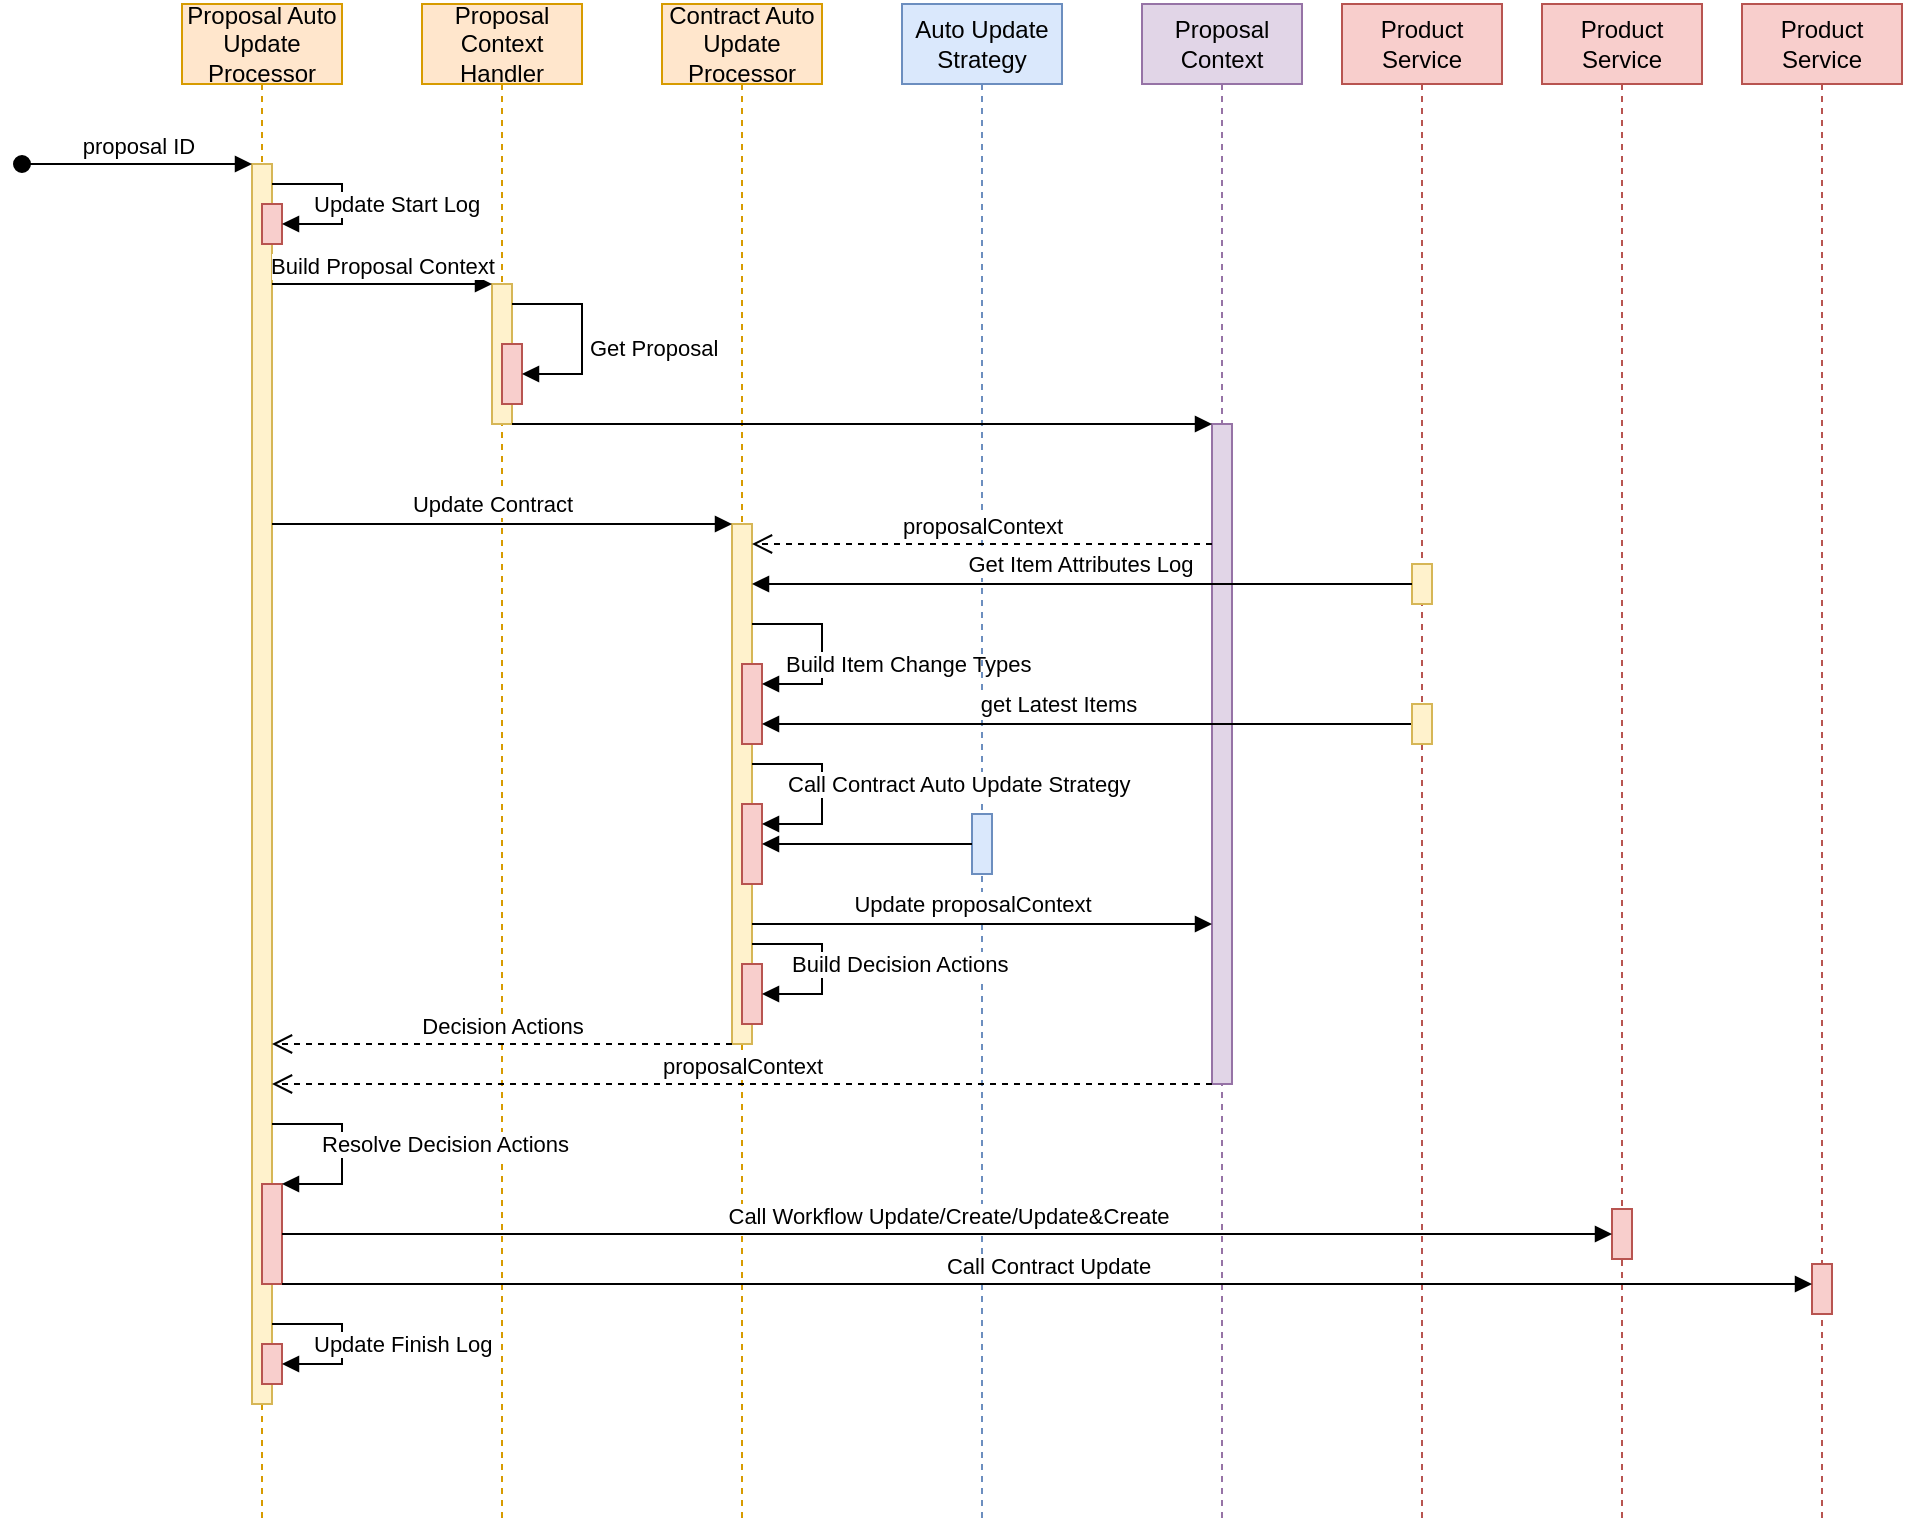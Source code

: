 <mxfile version="14.9.2" type="github">
  <diagram id="vb5DFwSze8nv0TOMKXwz" name="Page-1">
    <mxGraphModel dx="1354" dy="840" grid="1" gridSize="10" guides="1" tooltips="1" connect="1" arrows="1" fold="1" page="1" pageScale="1" pageWidth="827" pageHeight="1169" math="0" shadow="0">
      <root>
        <mxCell id="0" />
        <mxCell id="1" parent="0" />
        <mxCell id="yhGn-xtxUoY_vjiY6p_X-33" value="&lt;font style=&quot;font-size: 12px&quot;&gt;Proposal Auto Update Processor&lt;/font&gt;" style="shape=umlLifeline;perimeter=lifelinePerimeter;whiteSpace=wrap;html=1;container=1;collapsible=0;recursiveResize=0;outlineConnect=0;fillColor=#ffe6cc;strokeColor=#d79b00;" parent="1" vertex="1">
          <mxGeometry x="120" y="40" width="80" height="760" as="geometry" />
        </mxCell>
        <mxCell id="yhGn-xtxUoY_vjiY6p_X-37" value="" style="html=1;points=[];perimeter=orthogonalPerimeter;fillColor=#fff2cc;strokeColor=#d6b656;" parent="yhGn-xtxUoY_vjiY6p_X-33" vertex="1">
          <mxGeometry x="35" y="80" width="10" height="620" as="geometry" />
        </mxCell>
        <mxCell id="yhGn-xtxUoY_vjiY6p_X-38" value="proposal ID" style="html=1;verticalAlign=bottom;startArrow=oval;endArrow=block;startSize=8;" parent="yhGn-xtxUoY_vjiY6p_X-33" target="yhGn-xtxUoY_vjiY6p_X-37" edge="1">
          <mxGeometry relative="1" as="geometry">
            <mxPoint x="-80" y="80" as="sourcePoint" />
          </mxGeometry>
        </mxCell>
        <mxCell id="yhGn-xtxUoY_vjiY6p_X-36" value="&lt;font style=&quot;font-size: 12px&quot;&gt;Proposal &lt;br&gt;Context&lt;br&gt;Handler&lt;/font&gt;" style="shape=umlLifeline;perimeter=lifelinePerimeter;whiteSpace=wrap;html=1;container=1;collapsible=0;recursiveResize=0;outlineConnect=0;fillColor=#ffe6cc;strokeColor=#d79b00;" parent="1" vertex="1">
          <mxGeometry x="240" y="40" width="80" height="760" as="geometry" />
        </mxCell>
        <mxCell id="yhGn-xtxUoY_vjiY6p_X-39" value="" style="html=1;points=[];perimeter=orthogonalPerimeter;fillColor=#fff2cc;strokeColor=#d6b656;" parent="yhGn-xtxUoY_vjiY6p_X-36" vertex="1">
          <mxGeometry x="35" y="140" width="10" height="70" as="geometry" />
        </mxCell>
        <mxCell id="yhGn-xtxUoY_vjiY6p_X-40" value="Build Proposal Context" style="html=1;verticalAlign=bottom;endArrow=block;entryX=0;entryY=0;" parent="1" target="yhGn-xtxUoY_vjiY6p_X-39" edge="1">
          <mxGeometry relative="1" as="geometry">
            <mxPoint x="165" y="180" as="sourcePoint" />
          </mxGeometry>
        </mxCell>
        <mxCell id="yhGn-xtxUoY_vjiY6p_X-62" value="&lt;font style=&quot;font-size: 12px&quot;&gt;Product Service&lt;/font&gt;" style="shape=umlLifeline;perimeter=lifelinePerimeter;whiteSpace=wrap;html=1;container=1;collapsible=0;recursiveResize=0;outlineConnect=0;fillColor=#f8cecc;strokeColor=#b85450;" parent="1" vertex="1">
          <mxGeometry x="700" y="40" width="80" height="760" as="geometry" />
        </mxCell>
        <mxCell id="yhGn-xtxUoY_vjiY6p_X-63" value="" style="html=1;points=[];perimeter=orthogonalPerimeter;fillColor=#fff2cc;strokeColor=#d6b656;" parent="yhGn-xtxUoY_vjiY6p_X-62" vertex="1">
          <mxGeometry x="35" y="280" width="10" height="20" as="geometry" />
        </mxCell>
        <mxCell id="yhGn-xtxUoY_vjiY6p_X-76" value="&lt;font style=&quot;font-size: 12px&quot;&gt;Contract Auto Update Processor&lt;/font&gt;" style="shape=umlLifeline;perimeter=lifelinePerimeter;whiteSpace=wrap;html=1;container=1;collapsible=0;recursiveResize=0;outlineConnect=0;fillColor=#ffe6cc;strokeColor=#d79b00;" parent="1" vertex="1">
          <mxGeometry x="360" y="40" width="80" height="760" as="geometry" />
        </mxCell>
        <mxCell id="yhGn-xtxUoY_vjiY6p_X-92" value="" style="html=1;points=[];perimeter=orthogonalPerimeter;fillColor=#fff2cc;strokeColor=#d6b656;" parent="yhGn-xtxUoY_vjiY6p_X-76" vertex="1">
          <mxGeometry x="35" y="260" width="10" height="260" as="geometry" />
        </mxCell>
        <mxCell id="UNnZ8YbsLz7KNmraWJ2U-13" value="" style="html=1;points=[];perimeter=orthogonalPerimeter;fillColor=#f8cecc;strokeColor=#b85450;" vertex="1" parent="yhGn-xtxUoY_vjiY6p_X-76">
          <mxGeometry x="40" y="330" width="10" height="40" as="geometry" />
        </mxCell>
        <mxCell id="UNnZ8YbsLz7KNmraWJ2U-14" value="Build Item Change Types" style="edgeStyle=orthogonalEdgeStyle;html=1;align=left;spacingLeft=2;endArrow=block;rounded=0;" edge="1" target="UNnZ8YbsLz7KNmraWJ2U-13" parent="yhGn-xtxUoY_vjiY6p_X-76" source="yhGn-xtxUoY_vjiY6p_X-92">
          <mxGeometry x="0.847" y="-10" relative="1" as="geometry">
            <mxPoint x="55" y="330" as="sourcePoint" />
            <Array as="points">
              <mxPoint x="80" y="310" />
              <mxPoint x="80" y="340" />
            </Array>
            <mxPoint as="offset" />
          </mxGeometry>
        </mxCell>
        <mxCell id="yhGn-xtxUoY_vjiY6p_X-81" value="Auto Update Strategy" style="shape=umlLifeline;perimeter=lifelinePerimeter;whiteSpace=wrap;html=1;container=1;collapsible=0;recursiveResize=0;outlineConnect=0;fillColor=#dae8fc;strokeColor=#6c8ebf;" parent="1" vertex="1">
          <mxGeometry x="480" y="40" width="80" height="760" as="geometry" />
        </mxCell>
        <mxCell id="UNnZ8YbsLz7KNmraWJ2U-24" value="" style="html=1;points=[];perimeter=orthogonalPerimeter;fillColor=#dae8fc;strokeColor=#6c8ebf;" vertex="1" parent="yhGn-xtxUoY_vjiY6p_X-81">
          <mxGeometry x="35" y="405" width="10" height="30" as="geometry" />
        </mxCell>
        <mxCell id="yhGn-xtxUoY_vjiY6p_X-86" value="" style="html=1;points=[];perimeter=orthogonalPerimeter;fillColor=#f8cecc;strokeColor=#b85450;" parent="1" vertex="1">
          <mxGeometry x="280" y="210" width="10" height="30" as="geometry" />
        </mxCell>
        <mxCell id="yhGn-xtxUoY_vjiY6p_X-87" value="Get Proposal" style="edgeStyle=orthogonalEdgeStyle;html=1;align=left;spacingLeft=2;endArrow=block;rounded=0;" parent="1" source="yhGn-xtxUoY_vjiY6p_X-39" target="yhGn-xtxUoY_vjiY6p_X-86" edge="1">
          <mxGeometry x="0.125" relative="1" as="geometry">
            <mxPoint x="295" y="200" as="sourcePoint" />
            <Array as="points">
              <mxPoint x="320" y="190" />
              <mxPoint x="320" y="225" />
            </Array>
            <mxPoint as="offset" />
          </mxGeometry>
        </mxCell>
        <mxCell id="yhGn-xtxUoY_vjiY6p_X-93" value="" style="html=1;verticalAlign=bottom;endArrow=block;" parent="1" source="yhGn-xtxUoY_vjiY6p_X-37" target="yhGn-xtxUoY_vjiY6p_X-92" edge="1">
          <mxGeometry width="80" relative="1" as="geometry">
            <mxPoint x="165" y="360" as="sourcePoint" />
            <mxPoint x="280" y="370" as="targetPoint" />
            <Array as="points">
              <mxPoint x="350" y="300" />
            </Array>
          </mxGeometry>
        </mxCell>
        <mxCell id="UNnZ8YbsLz7KNmraWJ2U-11" value="Update Contract" style="edgeLabel;html=1;align=center;verticalAlign=middle;resizable=0;points=[];" vertex="1" connectable="0" parent="yhGn-xtxUoY_vjiY6p_X-93">
          <mxGeometry x="-0.388" y="-1" relative="1" as="geometry">
            <mxPoint x="39" y="-11" as="offset" />
          </mxGeometry>
        </mxCell>
        <mxCell id="yhGn-xtxUoY_vjiY6p_X-96" value="Decision Actions" style="html=1;verticalAlign=bottom;endArrow=open;dashed=1;endSize=8;" parent="1" source="yhGn-xtxUoY_vjiY6p_X-92" edge="1">
          <mxGeometry relative="1" as="geometry">
            <mxPoint x="395" y="600" as="sourcePoint" />
            <mxPoint x="165" y="560" as="targetPoint" />
            <Array as="points">
              <mxPoint x="320" y="560" />
            </Array>
          </mxGeometry>
        </mxCell>
        <mxCell id="yhGn-xtxUoY_vjiY6p_X-97" value="Proposal&lt;br&gt;Context" style="shape=umlLifeline;perimeter=lifelinePerimeter;whiteSpace=wrap;html=1;container=1;collapsible=0;recursiveResize=0;outlineConnect=0;fillColor=#e1d5e7;strokeColor=#9673a6;" parent="1" vertex="1">
          <mxGeometry x="600" y="40" width="80" height="760" as="geometry" />
        </mxCell>
        <mxCell id="yhGn-xtxUoY_vjiY6p_X-99" value="" style="html=1;points=[];perimeter=orthogonalPerimeter;fillColor=#e1d5e7;strokeColor=#9673a6;" parent="yhGn-xtxUoY_vjiY6p_X-97" vertex="1">
          <mxGeometry x="35" y="210" width="10" height="330" as="geometry" />
        </mxCell>
        <mxCell id="yhGn-xtxUoY_vjiY6p_X-111" value="proposalContext" style="html=1;verticalAlign=bottom;endArrow=open;dashed=1;endSize=8;" parent="1" target="yhGn-xtxUoY_vjiY6p_X-37" edge="1" source="yhGn-xtxUoY_vjiY6p_X-99">
          <mxGeometry relative="1" as="geometry">
            <mxPoint x="635" y="620" as="sourcePoint" />
            <mxPoint x="165" y="590" as="targetPoint" />
            <Array as="points">
              <mxPoint x="440" y="580" />
            </Array>
          </mxGeometry>
        </mxCell>
        <mxCell id="yhGn-xtxUoY_vjiY6p_X-115" value="&lt;font style=&quot;font-size: 12px&quot;&gt;Product Service&lt;/font&gt;" style="shape=umlLifeline;perimeter=lifelinePerimeter;whiteSpace=wrap;html=1;container=1;collapsible=0;recursiveResize=0;outlineConnect=0;fillColor=#f8cecc;strokeColor=#b85450;" parent="1" vertex="1">
          <mxGeometry x="800" y="40" width="80" height="760" as="geometry" />
        </mxCell>
        <mxCell id="yhGn-xtxUoY_vjiY6p_X-122" value="" style="html=1;points=[];perimeter=orthogonalPerimeter;fillColor=#f8cecc;strokeColor=#b85450;" parent="yhGn-xtxUoY_vjiY6p_X-115" vertex="1">
          <mxGeometry x="35" y="602.5" width="10" height="25" as="geometry" />
        </mxCell>
        <mxCell id="yhGn-xtxUoY_vjiY6p_X-117" value="&lt;font style=&quot;font-size: 12px&quot;&gt;Product Service&lt;/font&gt;" style="shape=umlLifeline;perimeter=lifelinePerimeter;whiteSpace=wrap;html=1;container=1;collapsible=0;recursiveResize=0;outlineConnect=0;fillColor=#f8cecc;strokeColor=#b85450;" parent="1" vertex="1">
          <mxGeometry x="900" y="40" width="80" height="760" as="geometry" />
        </mxCell>
        <mxCell id="yhGn-xtxUoY_vjiY6p_X-119" value="" style="html=1;points=[];perimeter=orthogonalPerimeter;fillColor=#f8cecc;strokeColor=#b85450;" parent="1" vertex="1">
          <mxGeometry x="160" y="630" width="10" height="50" as="geometry" />
        </mxCell>
        <mxCell id="yhGn-xtxUoY_vjiY6p_X-120" value="Resolve Decision Actions" style="edgeStyle=orthogonalEdgeStyle;html=1;align=left;spacingLeft=2;endArrow=block;rounded=0;" parent="1" source="yhGn-xtxUoY_vjiY6p_X-37" target="yhGn-xtxUoY_vjiY6p_X-119" edge="1">
          <mxGeometry x="-0.565" y="-10" relative="1" as="geometry">
            <mxPoint x="165" y="630" as="sourcePoint" />
            <Array as="points">
              <mxPoint x="200" y="600" />
              <mxPoint x="200" y="630" />
            </Array>
            <mxPoint as="offset" />
          </mxGeometry>
        </mxCell>
        <mxCell id="yhGn-xtxUoY_vjiY6p_X-121" value="Call Workflow Update/Create/Update&amp;amp;Create" style="html=1;verticalAlign=bottom;endArrow=block;" parent="1" source="yhGn-xtxUoY_vjiY6p_X-119" target="yhGn-xtxUoY_vjiY6p_X-122" edge="1">
          <mxGeometry width="80" relative="1" as="geometry">
            <mxPoint x="165" y="700" as="sourcePoint" />
            <mxPoint x="280" y="700" as="targetPoint" />
            <Array as="points" />
          </mxGeometry>
        </mxCell>
        <mxCell id="yhGn-xtxUoY_vjiY6p_X-123" value="" style="html=1;points=[];perimeter=orthogonalPerimeter;fillColor=#f8cecc;strokeColor=#b85450;" parent="1" vertex="1">
          <mxGeometry x="935" y="670" width="10" height="25" as="geometry" />
        </mxCell>
        <mxCell id="yhGn-xtxUoY_vjiY6p_X-124" value="Call Contract Update" style="html=1;verticalAlign=bottom;endArrow=block;" parent="1" source="yhGn-xtxUoY_vjiY6p_X-119" target="yhGn-xtxUoY_vjiY6p_X-123" edge="1">
          <mxGeometry width="80" relative="1" as="geometry">
            <mxPoint x="165" y="720" as="sourcePoint" />
            <mxPoint x="890" y="732.17" as="targetPoint" />
            <Array as="points">
              <mxPoint x="495" y="680" />
            </Array>
          </mxGeometry>
        </mxCell>
        <mxCell id="yhGn-xtxUoY_vjiY6p_X-125" value="" style="html=1;points=[];perimeter=orthogonalPerimeter;fillColor=#f8cecc;strokeColor=#b85450;" parent="1" vertex="1">
          <mxGeometry x="160" y="710" width="10" height="20" as="geometry" />
        </mxCell>
        <mxCell id="yhGn-xtxUoY_vjiY6p_X-126" value="Update Finish Log" style="edgeStyle=orthogonalEdgeStyle;html=1;align=left;spacingLeft=2;endArrow=block;rounded=0;" parent="1" source="yhGn-xtxUoY_vjiY6p_X-37" target="yhGn-xtxUoY_vjiY6p_X-125" edge="1">
          <mxGeometry x="0.733" y="-10" relative="1" as="geometry">
            <mxPoint x="165" y="740" as="sourcePoint" />
            <Array as="points">
              <mxPoint x="200" y="700" />
              <mxPoint x="200" y="720" />
              <mxPoint x="165" y="720" />
            </Array>
            <mxPoint as="offset" />
          </mxGeometry>
        </mxCell>
        <mxCell id="UNnZ8YbsLz7KNmraWJ2U-7" value="" style="html=1;verticalAlign=bottom;endArrow=block;" edge="1" parent="1" source="yhGn-xtxUoY_vjiY6p_X-39">
          <mxGeometry width="80" relative="1" as="geometry">
            <mxPoint x="180" y="280" as="sourcePoint" />
            <mxPoint x="635" y="250" as="targetPoint" />
            <Array as="points">
              <mxPoint x="490" y="250" />
            </Array>
          </mxGeometry>
        </mxCell>
        <mxCell id="UNnZ8YbsLz7KNmraWJ2U-9" value="" style="html=1;points=[];perimeter=orthogonalPerimeter;fillColor=#f8cecc;strokeColor=#b85450;" vertex="1" parent="1">
          <mxGeometry x="160" y="140" width="10" height="20" as="geometry" />
        </mxCell>
        <mxCell id="UNnZ8YbsLz7KNmraWJ2U-10" value="Update Start Log" style="edgeStyle=orthogonalEdgeStyle;html=1;align=left;spacingLeft=2;endArrow=block;rounded=0;" edge="1" parent="1" target="UNnZ8YbsLz7KNmraWJ2U-9">
          <mxGeometry x="0.733" y="-10" relative="1" as="geometry">
            <mxPoint x="165" y="130" as="sourcePoint" />
            <Array as="points">
              <mxPoint x="200" y="130" />
              <mxPoint x="200" y="150" />
            </Array>
            <mxPoint as="offset" />
          </mxGeometry>
        </mxCell>
        <mxCell id="UNnZ8YbsLz7KNmraWJ2U-12" value="proposalContext" style="html=1;verticalAlign=bottom;endArrow=open;dashed=1;endSize=8;" edge="1" parent="1" source="yhGn-xtxUoY_vjiY6p_X-99" target="yhGn-xtxUoY_vjiY6p_X-92">
          <mxGeometry relative="1" as="geometry">
            <mxPoint x="595" y="290" as="sourcePoint" />
            <mxPoint x="515" y="290" as="targetPoint" />
            <Array as="points">
              <mxPoint x="480" y="310" />
            </Array>
          </mxGeometry>
        </mxCell>
        <mxCell id="UNnZ8YbsLz7KNmraWJ2U-17" style="edgeStyle=orthogonalEdgeStyle;rounded=0;orthogonalLoop=1;jettySize=auto;html=1;endArrow=block;endFill=1;" edge="1" parent="1" source="UNnZ8YbsLz7KNmraWJ2U-16" target="UNnZ8YbsLz7KNmraWJ2U-13">
          <mxGeometry relative="1" as="geometry">
            <Array as="points">
              <mxPoint x="660" y="400" />
              <mxPoint x="660" y="400" />
            </Array>
          </mxGeometry>
        </mxCell>
        <mxCell id="UNnZ8YbsLz7KNmraWJ2U-18" value="get Latest Items" style="edgeLabel;html=1;align=center;verticalAlign=middle;resizable=0;points=[];" vertex="1" connectable="0" parent="UNnZ8YbsLz7KNmraWJ2U-17">
          <mxGeometry x="0.132" y="-1" relative="1" as="geometry">
            <mxPoint x="7" y="-9" as="offset" />
          </mxGeometry>
        </mxCell>
        <mxCell id="UNnZ8YbsLz7KNmraWJ2U-16" value="" style="html=1;points=[];perimeter=orthogonalPerimeter;fillColor=#fff2cc;strokeColor=#d6b656;" vertex="1" parent="1">
          <mxGeometry x="735" y="390" width="10" height="20" as="geometry" />
        </mxCell>
        <mxCell id="UNnZ8YbsLz7KNmraWJ2U-19" style="edgeStyle=orthogonalEdgeStyle;rounded=0;orthogonalLoop=1;jettySize=auto;html=1;endArrow=block;endFill=1;" edge="1" parent="1" source="yhGn-xtxUoY_vjiY6p_X-63" target="yhGn-xtxUoY_vjiY6p_X-92">
          <mxGeometry relative="1" as="geometry">
            <Array as="points">
              <mxPoint x="510" y="330" />
              <mxPoint x="510" y="330" />
            </Array>
          </mxGeometry>
        </mxCell>
        <mxCell id="UNnZ8YbsLz7KNmraWJ2U-20" value="Get Item Attributes Log" style="edgeLabel;html=1;align=center;verticalAlign=middle;resizable=0;points=[];" vertex="1" connectable="0" parent="UNnZ8YbsLz7KNmraWJ2U-19">
          <mxGeometry x="-0.086" y="-1" relative="1" as="geometry">
            <mxPoint x="-15" y="-9" as="offset" />
          </mxGeometry>
        </mxCell>
        <mxCell id="UNnZ8YbsLz7KNmraWJ2U-21" value="" style="html=1;points=[];perimeter=orthogonalPerimeter;fillColor=#f8cecc;strokeColor=#b85450;" vertex="1" parent="1">
          <mxGeometry x="400" y="440" width="10" height="40" as="geometry" />
        </mxCell>
        <mxCell id="UNnZ8YbsLz7KNmraWJ2U-22" value="Call Contract Auto Update Strategy" style="edgeStyle=orthogonalEdgeStyle;html=1;align=left;spacingLeft=2;endArrow=block;rounded=0;" edge="1" parent="1" source="yhGn-xtxUoY_vjiY6p_X-92" target="UNnZ8YbsLz7KNmraWJ2U-21">
          <mxGeometry x="-0.718" y="-10" relative="1" as="geometry">
            <mxPoint x="440" y="420" as="sourcePoint" />
            <Array as="points">
              <mxPoint x="440" y="420" />
              <mxPoint x="440" y="450" />
            </Array>
            <mxPoint x="446.5" y="450" as="targetPoint" />
            <mxPoint as="offset" />
          </mxGeometry>
        </mxCell>
        <mxCell id="UNnZ8YbsLz7KNmraWJ2U-27" style="edgeStyle=orthogonalEdgeStyle;rounded=0;orthogonalLoop=1;jettySize=auto;html=1;endArrow=block;endFill=1;" edge="1" parent="1" source="UNnZ8YbsLz7KNmraWJ2U-24" target="UNnZ8YbsLz7KNmraWJ2U-21">
          <mxGeometry relative="1" as="geometry">
            <Array as="points">
              <mxPoint x="460" y="460" />
              <mxPoint x="460" y="460" />
            </Array>
          </mxGeometry>
        </mxCell>
        <mxCell id="UNnZ8YbsLz7KNmraWJ2U-28" value="" style="html=1;verticalAlign=bottom;endArrow=block;" edge="1" parent="1" source="yhGn-xtxUoY_vjiY6p_X-92" target="yhGn-xtxUoY_vjiY6p_X-99">
          <mxGeometry width="80" relative="1" as="geometry">
            <mxPoint x="430" y="520" as="sourcePoint" />
            <mxPoint x="662.5" y="520" as="targetPoint" />
            <Array as="points">
              <mxPoint x="560" y="500" />
            </Array>
          </mxGeometry>
        </mxCell>
        <mxCell id="UNnZ8YbsLz7KNmraWJ2U-29" value="Update proposalContext" style="edgeLabel;html=1;align=center;verticalAlign=middle;resizable=0;points=[];" vertex="1" connectable="0" parent="UNnZ8YbsLz7KNmraWJ2U-28">
          <mxGeometry x="-0.388" y="-1" relative="1" as="geometry">
            <mxPoint x="39" y="-11" as="offset" />
          </mxGeometry>
        </mxCell>
        <mxCell id="UNnZ8YbsLz7KNmraWJ2U-30" value="" style="html=1;points=[];perimeter=orthogonalPerimeter;fillColor=#f8cecc;strokeColor=#b85450;" vertex="1" parent="1">
          <mxGeometry x="400" y="520" width="10" height="30" as="geometry" />
        </mxCell>
        <mxCell id="UNnZ8YbsLz7KNmraWJ2U-31" value="Build Decision Actions" style="edgeStyle=orthogonalEdgeStyle;html=1;align=left;spacingLeft=2;endArrow=block;rounded=0;" edge="1" parent="1" target="UNnZ8YbsLz7KNmraWJ2U-30" source="yhGn-xtxUoY_vjiY6p_X-92">
          <mxGeometry x="-0.65" y="-10" relative="1" as="geometry">
            <mxPoint x="409" y="500" as="sourcePoint" />
            <Array as="points">
              <mxPoint x="440" y="510" />
              <mxPoint x="440" y="535" />
            </Array>
            <mxPoint as="offset" />
          </mxGeometry>
        </mxCell>
      </root>
    </mxGraphModel>
  </diagram>
</mxfile>
